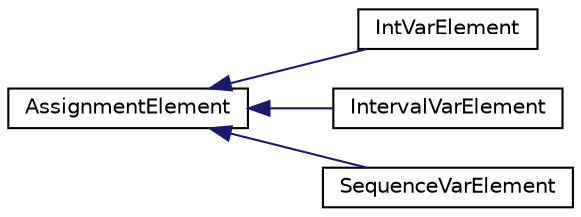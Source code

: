 digraph "Graphical Class Hierarchy"
{
 // LATEX_PDF_SIZE
  edge [fontname="Helvetica",fontsize="10",labelfontname="Helvetica",labelfontsize="10"];
  node [fontname="Helvetica",fontsize="10",shape=record];
  rankdir="LR";
  Node0 [label="AssignmentElement",height=0.2,width=0.4,color="black", fillcolor="white", style="filled",URL="$classoperations__research_1_1_assignment_element.html",tooltip=" "];
  Node0 -> Node1 [dir="back",color="midnightblue",fontsize="10",style="solid",fontname="Helvetica"];
  Node1 [label="IntVarElement",height=0.2,width=0.4,color="black", fillcolor="white", style="filled",URL="$classoperations__research_1_1_int_var_element.html",tooltip=" "];
  Node0 -> Node2 [dir="back",color="midnightblue",fontsize="10",style="solid",fontname="Helvetica"];
  Node2 [label="IntervalVarElement",height=0.2,width=0.4,color="black", fillcolor="white", style="filled",URL="$classoperations__research_1_1_interval_var_element.html",tooltip=" "];
  Node0 -> Node3 [dir="back",color="midnightblue",fontsize="10",style="solid",fontname="Helvetica"];
  Node3 [label="SequenceVarElement",height=0.2,width=0.4,color="black", fillcolor="white", style="filled",URL="$classoperations__research_1_1_sequence_var_element.html",tooltip="The SequenceVarElement stores a partial representation of ranked interval variables in the underlying..."];
}
